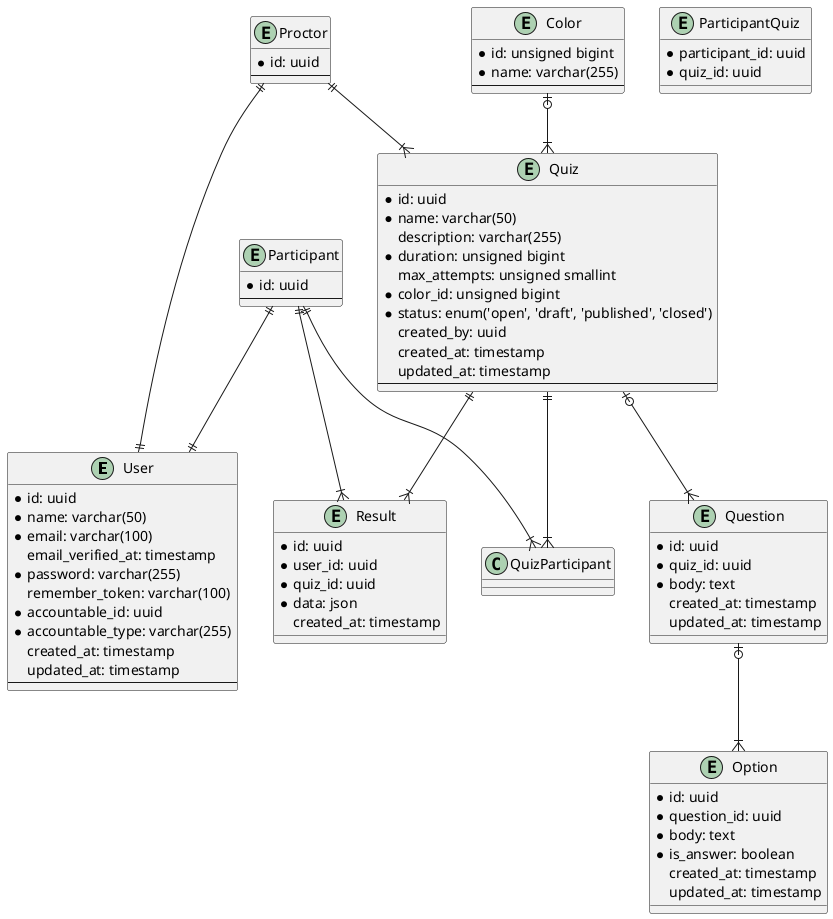 @startuml

entity User {
    * id: uuid
    * name: varchar(50)
    * email: varchar(100)
    email_verified_at: timestamp
    * password: varchar(255)
    remember_token: varchar(100)
    * accountable_id: uuid
    * accountable_type: varchar(255)
    created_at: timestamp
    updated_at: timestamp
    --
}

entity Participant {
    * id: uuid
    --
}

entity Proctor {
    * id: uuid
    --
}

entity Quiz {
    * id: uuid
    * name: varchar(50)
    description: varchar(255)
    * duration: unsigned bigint
    max_attempts: unsigned smallint
    * color_id: unsigned bigint
    * status: enum('open', 'draft', 'published', 'closed')
    created_by: uuid
    created_at: timestamp
    updated_at: timestamp
    --
}

entity Color {
    * id: unsigned bigint
    * name: varchar(255)
    --
}

entity Question {
    * id: uuid
    * quiz_id: uuid
    * body: text
    created_at: timestamp
    updated_at: timestamp
}

entity Option {
    * id: uuid
    * question_id: uuid
    * body: text
    * is_answer: boolean
    created_at: timestamp
    updated_at: timestamp
}

entity ParticipantQuiz {
    * participant_id: uuid
    * quiz_id: uuid
}

entity Result {
    * id: uuid
    * user_id: uuid
    * quiz_id: uuid
    * data: json
    created_at: timestamp
}

Color |o--|{ Quiz
Quiz |o--|{ Question
Question |o--|{ Option
Participant ||--|| User
Proctor ||--|| User
Quiz ||--|{ QuizParticipant
Participant ||--|{ QuizParticipant
Proctor ||--|{ Quiz
Participant ||--|{ Result
Quiz ||--|{ Result

@enduml
